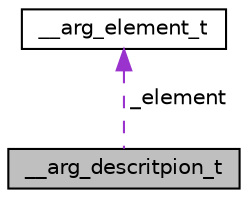 digraph "__arg_descritpion_t"
{
 // LATEX_PDF_SIZE
  edge [fontname="Helvetica",fontsize="10",labelfontname="Helvetica",labelfontsize="10"];
  node [fontname="Helvetica",fontsize="10",shape=record];
  Node1 [label="__arg_descritpion_t",height=0.2,width=0.4,color="black", fillcolor="grey75", style="filled", fontcolor="black",tooltip=" "];
  Node2 -> Node1 [dir="back",color="darkorchid3",fontsize="10",style="dashed",label=" _element" ,fontname="Helvetica"];
  Node2 [label="__arg_element_t",height=0.2,width=0.4,color="black", fillcolor="white", style="filled",URL="$struct____arg__element__t.html",tooltip=" "];
}
